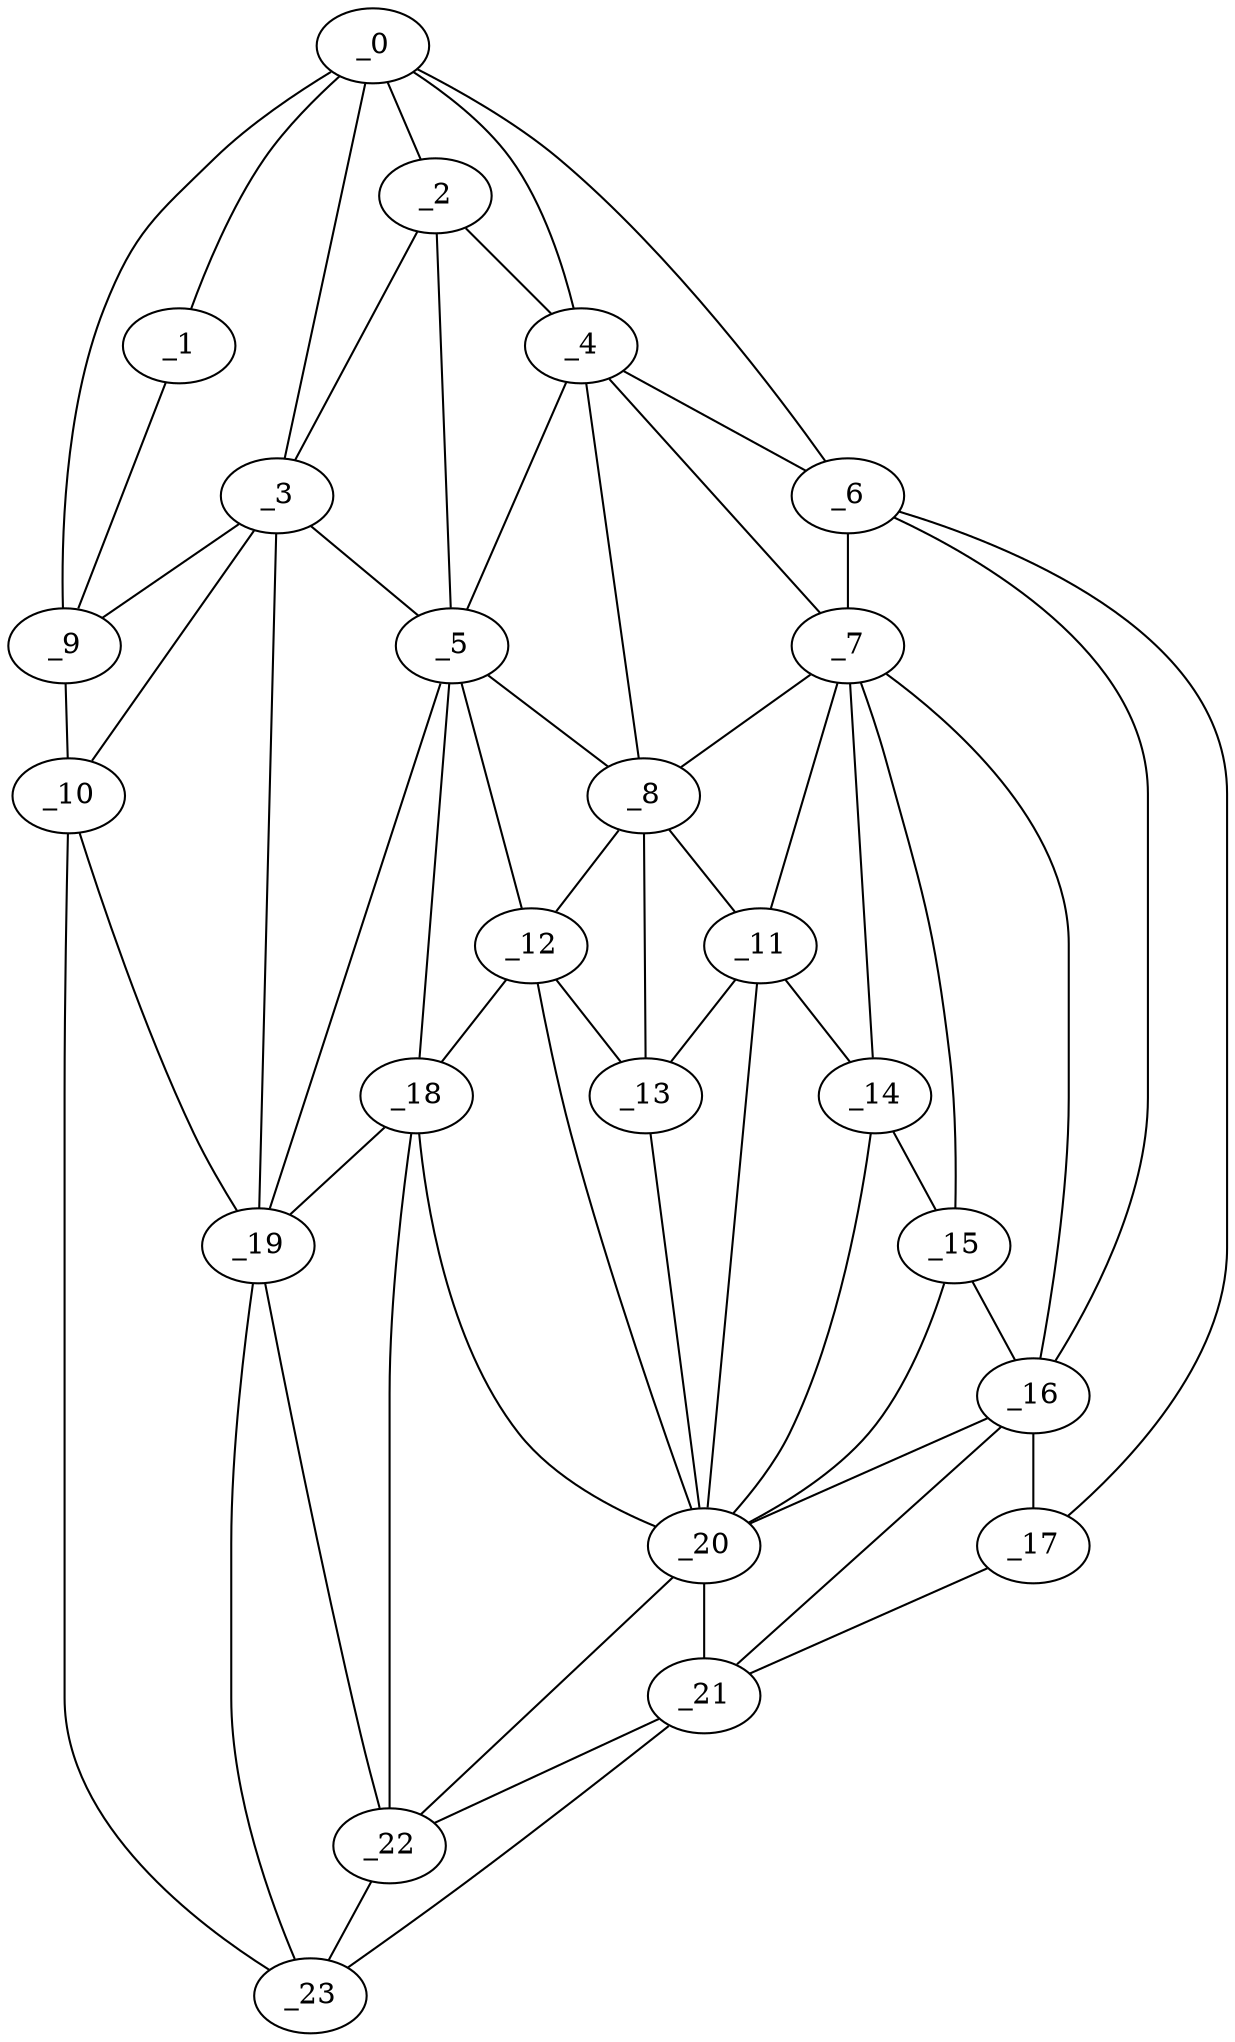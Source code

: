 graph "obj39__260.gxl" {
	_0	 [x=34,
		y=17];
	_1	 [x=35,
		y=6];
	_0 -- _1	 [valence=1];
	_2	 [x=43,
		y=49];
	_0 -- _2	 [valence=2];
	_3	 [x=46,
		y=38];
	_0 -- _3	 [valence=1];
	_4	 [x=49,
		y=82];
	_0 -- _4	 [valence=1];
	_6	 [x=54,
		y=106];
	_0 -- _6	 [valence=1];
	_9	 [x=80,
		y=3];
	_0 -- _9	 [valence=2];
	_1 -- _9	 [valence=1];
	_2 -- _3	 [valence=1];
	_2 -- _4	 [valence=2];
	_5	 [x=52,
		y=57];
	_2 -- _5	 [valence=1];
	_3 -- _5	 [valence=2];
	_3 -- _9	 [valence=1];
	_10	 [x=85,
		y=7];
	_3 -- _10	 [valence=2];
	_19	 [x=95,
		y=40];
	_3 -- _19	 [valence=1];
	_4 -- _5	 [valence=2];
	_4 -- _6	 [valence=2];
	_7	 [x=57,
		y=99];
	_4 -- _7	 [valence=2];
	_8	 [x=59,
		y=72];
	_4 -- _8	 [valence=1];
	_5 -- _8	 [valence=2];
	_12	 [x=88,
		y=67];
	_5 -- _12	 [valence=1];
	_18	 [x=92,
		y=55];
	_5 -- _18	 [valence=2];
	_5 -- _19	 [valence=1];
	_6 -- _7	 [valence=1];
	_16	 [x=91,
		y=103];
	_6 -- _16	 [valence=1];
	_17	 [x=91,
		y=123];
	_6 -- _17	 [valence=1];
	_7 -- _8	 [valence=1];
	_11	 [x=87,
		y=82];
	_7 -- _11	 [valence=2];
	_14	 [x=88,
		y=87];
	_7 -- _14	 [valence=2];
	_15	 [x=89,
		y=97];
	_7 -- _15	 [valence=1];
	_7 -- _16	 [valence=2];
	_8 -- _11	 [valence=1];
	_8 -- _12	 [valence=1];
	_13	 [x=88,
		y=71];
	_8 -- _13	 [valence=2];
	_9 -- _10	 [valence=1];
	_10 -- _19	 [valence=1];
	_23	 [x=99,
		y=34];
	_10 -- _23	 [valence=1];
	_11 -- _13	 [valence=2];
	_11 -- _14	 [valence=1];
	_20	 [x=95,
		y=79];
	_11 -- _20	 [valence=1];
	_12 -- _13	 [valence=2];
	_12 -- _18	 [valence=2];
	_12 -- _20	 [valence=1];
	_13 -- _20	 [valence=2];
	_14 -- _15	 [valence=1];
	_14 -- _20	 [valence=2];
	_15 -- _16	 [valence=2];
	_15 -- _20	 [valence=2];
	_16 -- _17	 [valence=2];
	_16 -- _20	 [valence=1];
	_21	 [x=97,
		y=120];
	_16 -- _21	 [valence=2];
	_17 -- _21	 [valence=1];
	_18 -- _19	 [valence=1];
	_18 -- _20	 [valence=2];
	_22	 [x=98,
		y=47];
	_18 -- _22	 [valence=2];
	_19 -- _22	 [valence=2];
	_19 -- _23	 [valence=2];
	_20 -- _21	 [valence=2];
	_20 -- _22	 [valence=2];
	_21 -- _22	 [valence=2];
	_21 -- _23	 [valence=1];
	_22 -- _23	 [valence=1];
}
